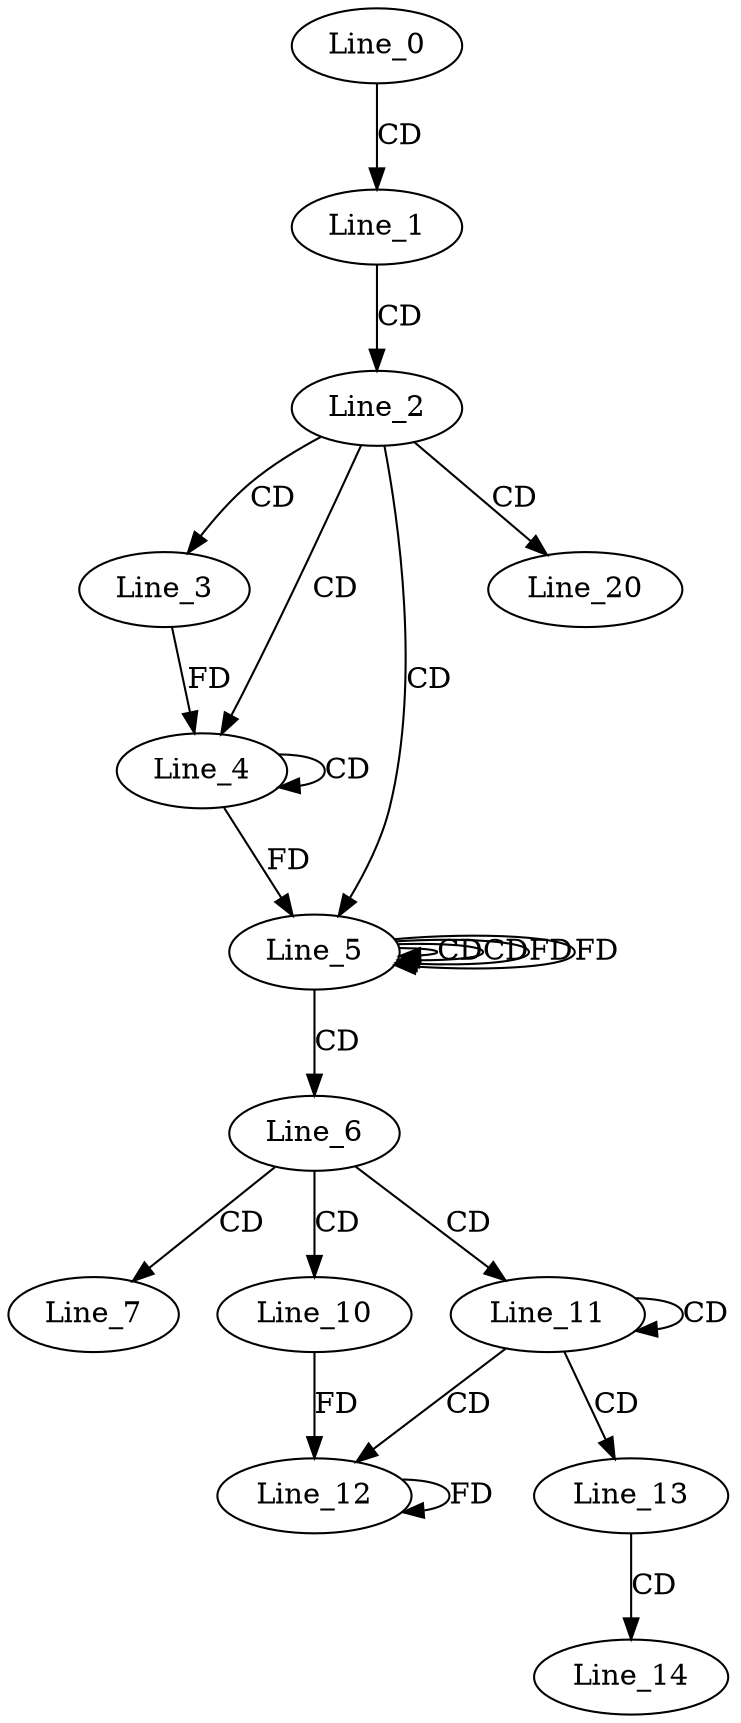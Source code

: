 digraph G {
  Line_0;
  Line_1;
  Line_2;
  Line_3;
  Line_4;
  Line_4;
  Line_5;
  Line_5;
  Line_5;
  Line_6;
  Line_7;
  Line_10;
  Line_11;
  Line_12;
  Line_13;
  Line_14;
  Line_20;
  Line_0 -> Line_1 [ label="CD" ];
  Line_1 -> Line_2 [ label="CD" ];
  Line_2 -> Line_3 [ label="CD" ];
  Line_2 -> Line_4 [ label="CD" ];
  Line_4 -> Line_4 [ label="CD" ];
  Line_3 -> Line_4 [ label="FD" ];
  Line_2 -> Line_5 [ label="CD" ];
  Line_5 -> Line_5 [ label="CD" ];
  Line_4 -> Line_5 [ label="FD" ];
  Line_5 -> Line_5 [ label="CD" ];
  Line_5 -> Line_5 [ label="FD" ];
  Line_5 -> Line_6 [ label="CD" ];
  Line_6 -> Line_7 [ label="CD" ];
  Line_6 -> Line_10 [ label="CD" ];
  Line_6 -> Line_11 [ label="CD" ];
  Line_11 -> Line_11 [ label="CD" ];
  Line_11 -> Line_12 [ label="CD" ];
  Line_12 -> Line_12 [ label="FD" ];
  Line_10 -> Line_12 [ label="FD" ];
  Line_11 -> Line_13 [ label="CD" ];
  Line_13 -> Line_14 [ label="CD" ];
  Line_2 -> Line_20 [ label="CD" ];
  Line_5 -> Line_5 [ label="FD" ];
}
